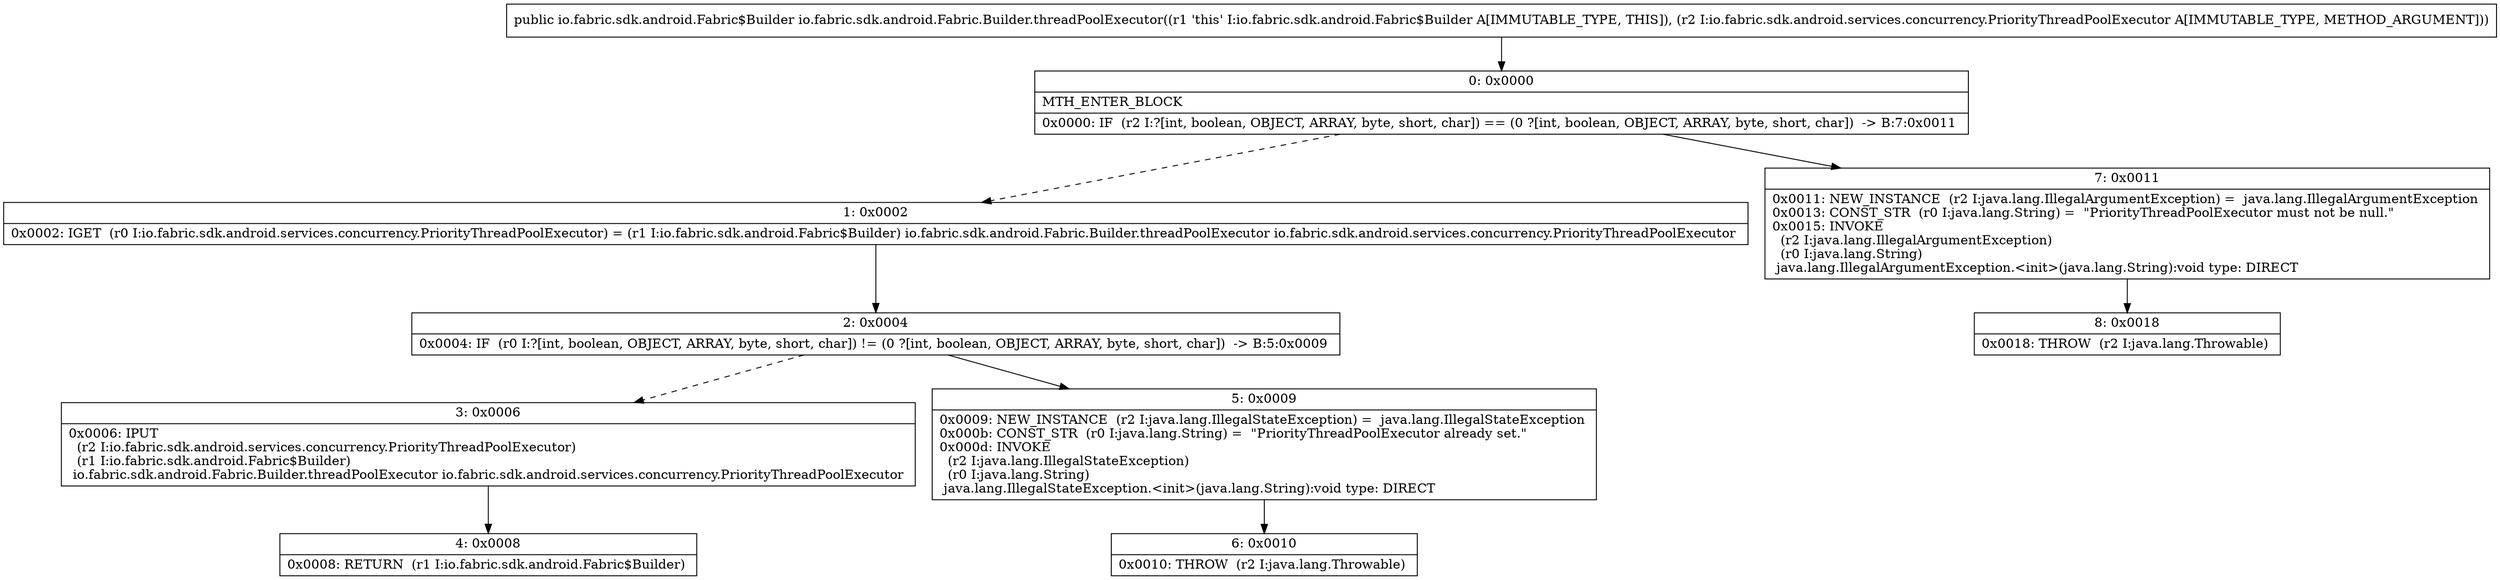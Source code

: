 digraph "CFG forio.fabric.sdk.android.Fabric.Builder.threadPoolExecutor(Lio\/fabric\/sdk\/android\/services\/concurrency\/PriorityThreadPoolExecutor;)Lio\/fabric\/sdk\/android\/Fabric$Builder;" {
Node_0 [shape=record,label="{0\:\ 0x0000|MTH_ENTER_BLOCK\l|0x0000: IF  (r2 I:?[int, boolean, OBJECT, ARRAY, byte, short, char]) == (0 ?[int, boolean, OBJECT, ARRAY, byte, short, char])  \-\> B:7:0x0011 \l}"];
Node_1 [shape=record,label="{1\:\ 0x0002|0x0002: IGET  (r0 I:io.fabric.sdk.android.services.concurrency.PriorityThreadPoolExecutor) = (r1 I:io.fabric.sdk.android.Fabric$Builder) io.fabric.sdk.android.Fabric.Builder.threadPoolExecutor io.fabric.sdk.android.services.concurrency.PriorityThreadPoolExecutor \l}"];
Node_2 [shape=record,label="{2\:\ 0x0004|0x0004: IF  (r0 I:?[int, boolean, OBJECT, ARRAY, byte, short, char]) != (0 ?[int, boolean, OBJECT, ARRAY, byte, short, char])  \-\> B:5:0x0009 \l}"];
Node_3 [shape=record,label="{3\:\ 0x0006|0x0006: IPUT  \l  (r2 I:io.fabric.sdk.android.services.concurrency.PriorityThreadPoolExecutor)\l  (r1 I:io.fabric.sdk.android.Fabric$Builder)\l io.fabric.sdk.android.Fabric.Builder.threadPoolExecutor io.fabric.sdk.android.services.concurrency.PriorityThreadPoolExecutor \l}"];
Node_4 [shape=record,label="{4\:\ 0x0008|0x0008: RETURN  (r1 I:io.fabric.sdk.android.Fabric$Builder) \l}"];
Node_5 [shape=record,label="{5\:\ 0x0009|0x0009: NEW_INSTANCE  (r2 I:java.lang.IllegalStateException) =  java.lang.IllegalStateException \l0x000b: CONST_STR  (r0 I:java.lang.String) =  \"PriorityThreadPoolExecutor already set.\" \l0x000d: INVOKE  \l  (r2 I:java.lang.IllegalStateException)\l  (r0 I:java.lang.String)\l java.lang.IllegalStateException.\<init\>(java.lang.String):void type: DIRECT \l}"];
Node_6 [shape=record,label="{6\:\ 0x0010|0x0010: THROW  (r2 I:java.lang.Throwable) \l}"];
Node_7 [shape=record,label="{7\:\ 0x0011|0x0011: NEW_INSTANCE  (r2 I:java.lang.IllegalArgumentException) =  java.lang.IllegalArgumentException \l0x0013: CONST_STR  (r0 I:java.lang.String) =  \"PriorityThreadPoolExecutor must not be null.\" \l0x0015: INVOKE  \l  (r2 I:java.lang.IllegalArgumentException)\l  (r0 I:java.lang.String)\l java.lang.IllegalArgumentException.\<init\>(java.lang.String):void type: DIRECT \l}"];
Node_8 [shape=record,label="{8\:\ 0x0018|0x0018: THROW  (r2 I:java.lang.Throwable) \l}"];
MethodNode[shape=record,label="{public io.fabric.sdk.android.Fabric$Builder io.fabric.sdk.android.Fabric.Builder.threadPoolExecutor((r1 'this' I:io.fabric.sdk.android.Fabric$Builder A[IMMUTABLE_TYPE, THIS]), (r2 I:io.fabric.sdk.android.services.concurrency.PriorityThreadPoolExecutor A[IMMUTABLE_TYPE, METHOD_ARGUMENT])) }"];
MethodNode -> Node_0;
Node_0 -> Node_1[style=dashed];
Node_0 -> Node_7;
Node_1 -> Node_2;
Node_2 -> Node_3[style=dashed];
Node_2 -> Node_5;
Node_3 -> Node_4;
Node_5 -> Node_6;
Node_7 -> Node_8;
}

